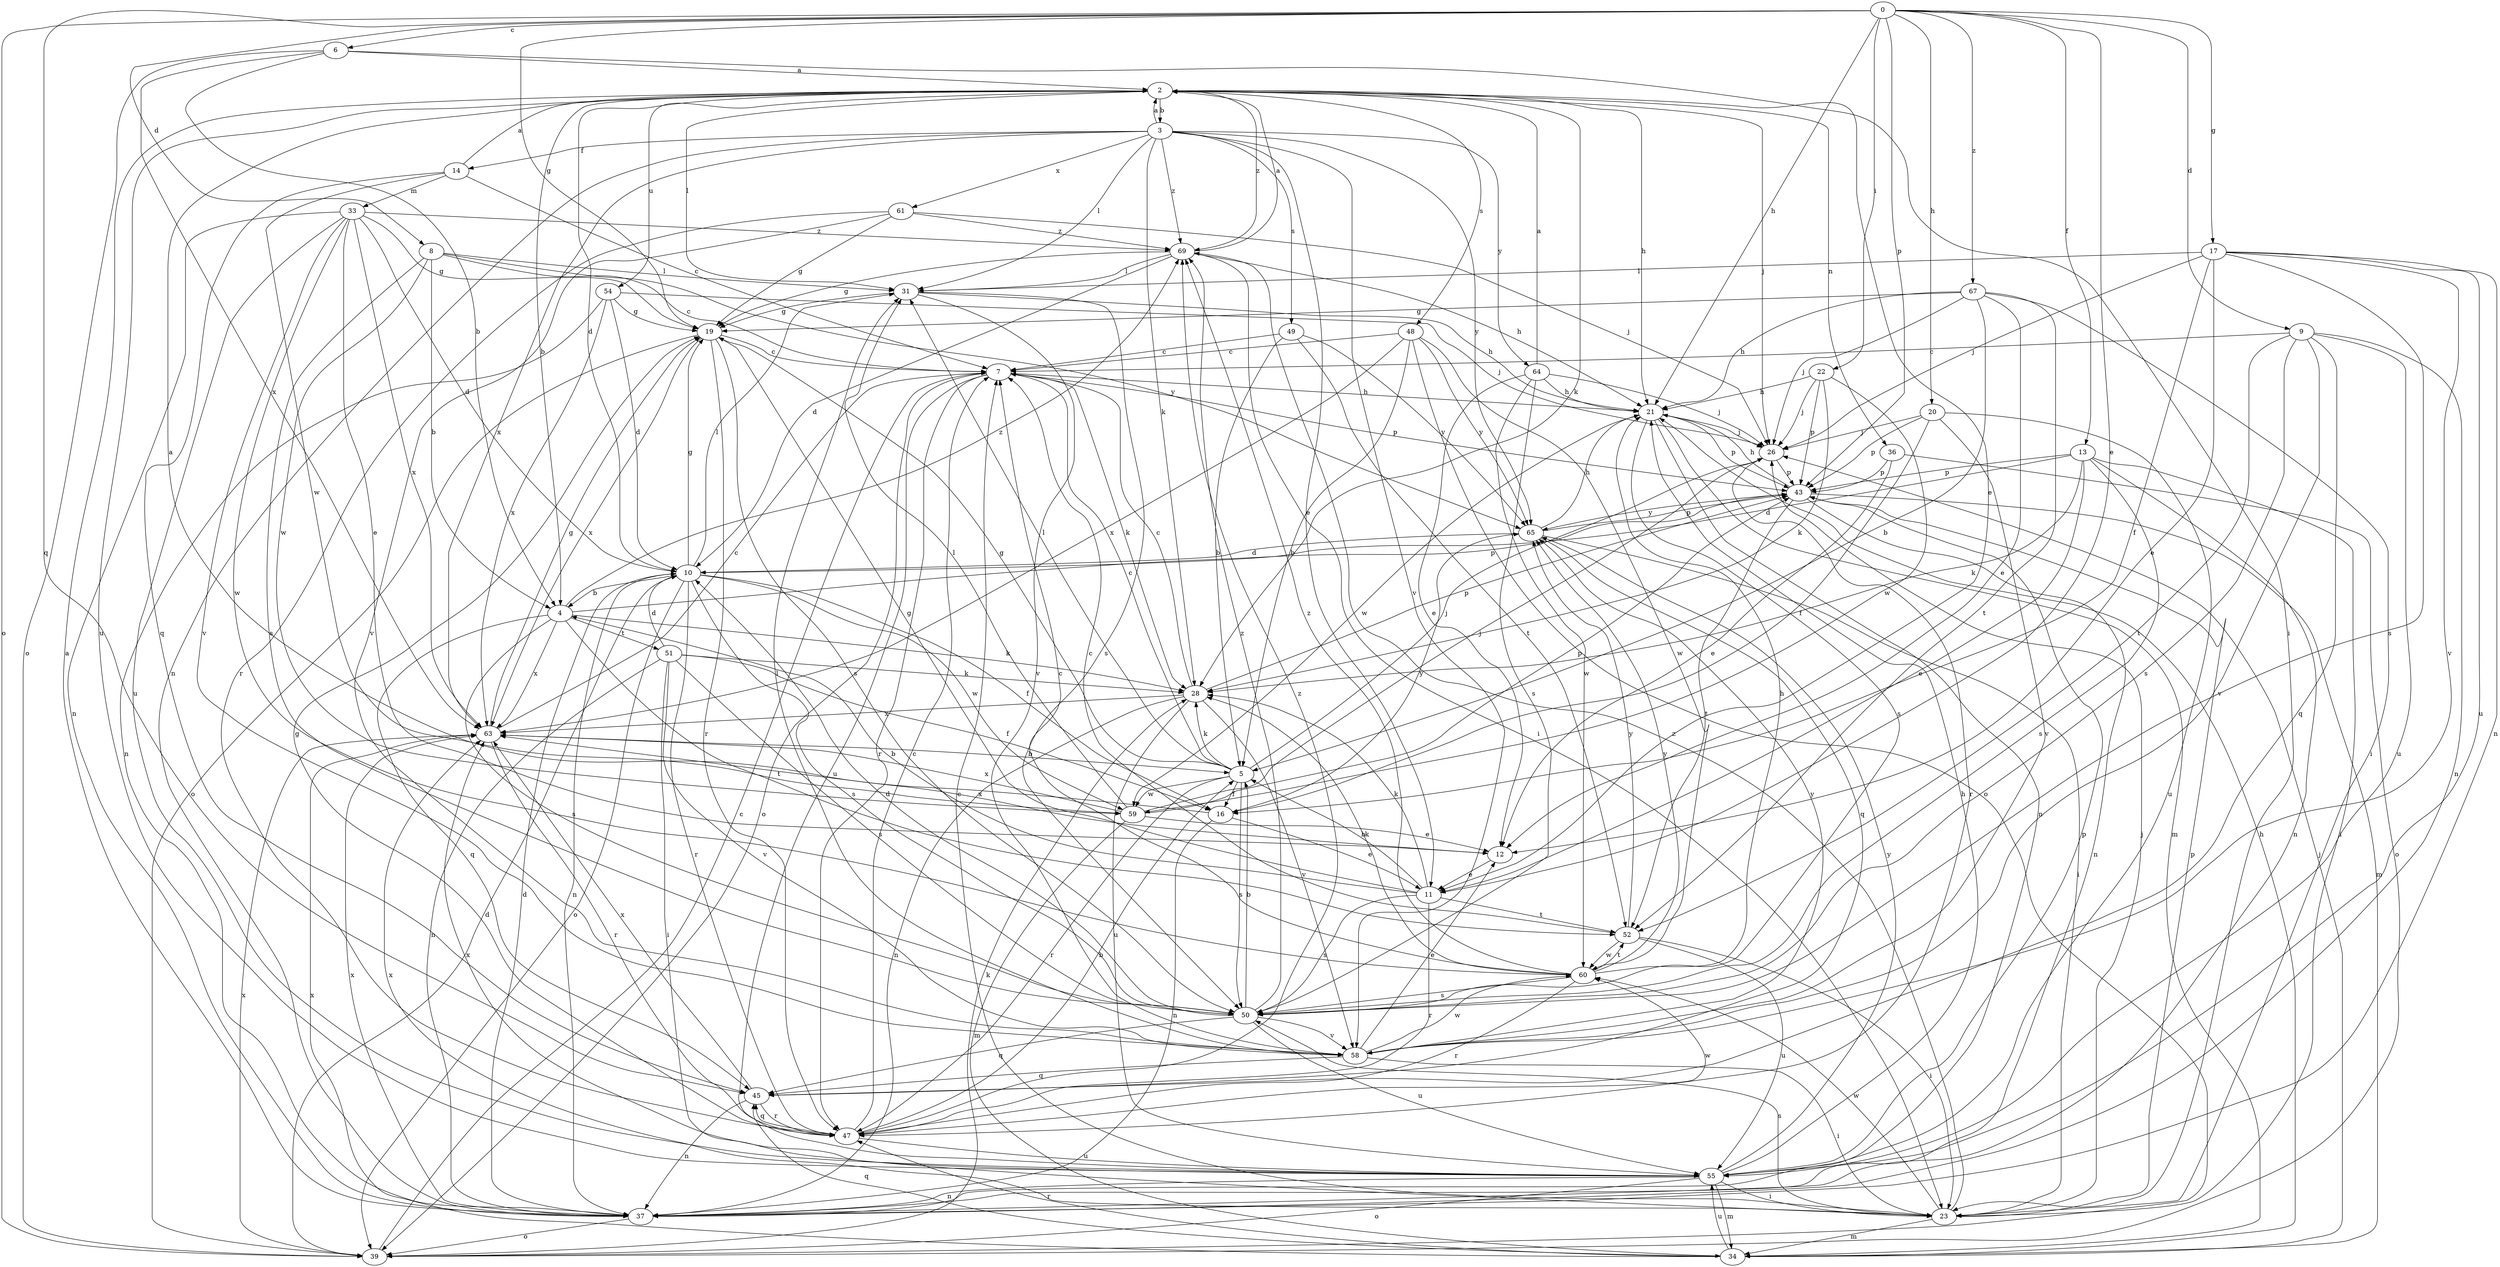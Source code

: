 strict digraph  {
0;
2;
3;
4;
5;
6;
7;
8;
9;
10;
11;
12;
13;
14;
16;
17;
19;
20;
21;
22;
23;
26;
28;
31;
33;
34;
36;
37;
39;
43;
45;
47;
48;
49;
50;
51;
52;
54;
55;
58;
59;
60;
61;
63;
64;
65;
67;
69;
0 -> 6  [label=c];
0 -> 8  [label=d];
0 -> 9  [label=d];
0 -> 11  [label=e];
0 -> 13  [label=f];
0 -> 17  [label=g];
0 -> 19  [label=g];
0 -> 20  [label=h];
0 -> 21  [label=h];
0 -> 22  [label=i];
0 -> 39  [label=o];
0 -> 43  [label=p];
0 -> 45  [label=q];
0 -> 67  [label=z];
2 -> 3  [label=b];
2 -> 4  [label=b];
2 -> 10  [label=d];
2 -> 11  [label=e];
2 -> 21  [label=h];
2 -> 26  [label=j];
2 -> 28  [label=k];
2 -> 31  [label=l];
2 -> 36  [label=n];
2 -> 48  [label=s];
2 -> 54  [label=u];
2 -> 55  [label=u];
2 -> 69  [label=z];
3 -> 2  [label=a];
3 -> 11  [label=e];
3 -> 14  [label=f];
3 -> 28  [label=k];
3 -> 31  [label=l];
3 -> 37  [label=n];
3 -> 49  [label=s];
3 -> 58  [label=v];
3 -> 61  [label=x];
3 -> 63  [label=x];
3 -> 64  [label=y];
3 -> 65  [label=y];
3 -> 69  [label=z];
4 -> 28  [label=k];
4 -> 43  [label=p];
4 -> 45  [label=q];
4 -> 50  [label=s];
4 -> 51  [label=t];
4 -> 52  [label=t];
4 -> 63  [label=x];
4 -> 69  [label=z];
5 -> 7  [label=c];
5 -> 16  [label=f];
5 -> 19  [label=g];
5 -> 26  [label=j];
5 -> 28  [label=k];
5 -> 31  [label=l];
5 -> 47  [label=r];
5 -> 50  [label=s];
5 -> 59  [label=w];
6 -> 2  [label=a];
6 -> 4  [label=b];
6 -> 23  [label=i];
6 -> 39  [label=o];
6 -> 63  [label=x];
7 -> 21  [label=h];
7 -> 28  [label=k];
7 -> 39  [label=o];
7 -> 43  [label=p];
7 -> 47  [label=r];
7 -> 55  [label=u];
8 -> 4  [label=b];
8 -> 7  [label=c];
8 -> 31  [label=l];
8 -> 50  [label=s];
8 -> 59  [label=w];
8 -> 65  [label=y];
9 -> 7  [label=c];
9 -> 37  [label=n];
9 -> 45  [label=q];
9 -> 50  [label=s];
9 -> 52  [label=t];
9 -> 55  [label=u];
9 -> 58  [label=v];
10 -> 4  [label=b];
10 -> 16  [label=f];
10 -> 19  [label=g];
10 -> 31  [label=l];
10 -> 37  [label=n];
10 -> 39  [label=o];
10 -> 47  [label=r];
10 -> 50  [label=s];
10 -> 59  [label=w];
11 -> 4  [label=b];
11 -> 5  [label=b];
11 -> 19  [label=g];
11 -> 28  [label=k];
11 -> 47  [label=r];
11 -> 50  [label=s];
11 -> 52  [label=t];
12 -> 11  [label=e];
12 -> 63  [label=x];
13 -> 10  [label=d];
13 -> 11  [label=e];
13 -> 23  [label=i];
13 -> 28  [label=k];
13 -> 37  [label=n];
13 -> 43  [label=p];
13 -> 50  [label=s];
14 -> 2  [label=a];
14 -> 7  [label=c];
14 -> 33  [label=m];
14 -> 45  [label=q];
14 -> 59  [label=w];
16 -> 2  [label=a];
16 -> 11  [label=e];
16 -> 37  [label=n];
16 -> 65  [label=y];
17 -> 12  [label=e];
17 -> 16  [label=f];
17 -> 26  [label=j];
17 -> 31  [label=l];
17 -> 37  [label=n];
17 -> 50  [label=s];
17 -> 55  [label=u];
17 -> 58  [label=v];
19 -> 7  [label=c];
19 -> 39  [label=o];
19 -> 47  [label=r];
19 -> 50  [label=s];
19 -> 63  [label=x];
20 -> 16  [label=f];
20 -> 26  [label=j];
20 -> 43  [label=p];
20 -> 55  [label=u];
20 -> 58  [label=v];
21 -> 26  [label=j];
21 -> 34  [label=m];
21 -> 37  [label=n];
21 -> 43  [label=p];
21 -> 50  [label=s];
21 -> 59  [label=w];
22 -> 21  [label=h];
22 -> 26  [label=j];
22 -> 28  [label=k];
22 -> 43  [label=p];
22 -> 59  [label=w];
23 -> 7  [label=c];
23 -> 26  [label=j];
23 -> 34  [label=m];
23 -> 43  [label=p];
23 -> 50  [label=s];
23 -> 60  [label=w];
23 -> 63  [label=x];
23 -> 69  [label=z];
26 -> 43  [label=p];
26 -> 47  [label=r];
28 -> 7  [label=c];
28 -> 37  [label=n];
28 -> 43  [label=p];
28 -> 55  [label=u];
28 -> 58  [label=v];
28 -> 63  [label=x];
31 -> 19  [label=g];
31 -> 21  [label=h];
31 -> 50  [label=s];
31 -> 58  [label=v];
33 -> 10  [label=d];
33 -> 12  [label=e];
33 -> 19  [label=g];
33 -> 37  [label=n];
33 -> 55  [label=u];
33 -> 58  [label=v];
33 -> 60  [label=w];
33 -> 63  [label=x];
33 -> 69  [label=z];
34 -> 21  [label=h];
34 -> 26  [label=j];
34 -> 45  [label=q];
34 -> 47  [label=r];
34 -> 55  [label=u];
34 -> 63  [label=x];
36 -> 12  [label=e];
36 -> 39  [label=o];
36 -> 43  [label=p];
37 -> 2  [label=a];
37 -> 10  [label=d];
37 -> 39  [label=o];
37 -> 63  [label=x];
39 -> 7  [label=c];
39 -> 10  [label=d];
39 -> 28  [label=k];
39 -> 63  [label=x];
43 -> 21  [label=h];
43 -> 34  [label=m];
43 -> 37  [label=n];
43 -> 52  [label=t];
43 -> 65  [label=y];
45 -> 37  [label=n];
45 -> 47  [label=r];
45 -> 63  [label=x];
47 -> 5  [label=b];
47 -> 7  [label=c];
47 -> 19  [label=g];
47 -> 45  [label=q];
47 -> 55  [label=u];
47 -> 60  [label=w];
47 -> 69  [label=z];
48 -> 5  [label=b];
48 -> 7  [label=c];
48 -> 39  [label=o];
48 -> 60  [label=w];
48 -> 63  [label=x];
48 -> 65  [label=y];
49 -> 5  [label=b];
49 -> 7  [label=c];
49 -> 52  [label=t];
49 -> 65  [label=y];
50 -> 5  [label=b];
50 -> 10  [label=d];
50 -> 45  [label=q];
50 -> 55  [label=u];
50 -> 58  [label=v];
50 -> 69  [label=z];
51 -> 10  [label=d];
51 -> 16  [label=f];
51 -> 23  [label=i];
51 -> 28  [label=k];
51 -> 37  [label=n];
51 -> 50  [label=s];
51 -> 58  [label=v];
52 -> 7  [label=c];
52 -> 23  [label=i];
52 -> 55  [label=u];
52 -> 60  [label=w];
52 -> 65  [label=y];
54 -> 10  [label=d];
54 -> 19  [label=g];
54 -> 26  [label=j];
54 -> 37  [label=n];
54 -> 63  [label=x];
55 -> 21  [label=h];
55 -> 23  [label=i];
55 -> 34  [label=m];
55 -> 37  [label=n];
55 -> 39  [label=o];
55 -> 43  [label=p];
55 -> 63  [label=x];
55 -> 65  [label=y];
58 -> 12  [label=e];
58 -> 23  [label=i];
58 -> 31  [label=l];
58 -> 45  [label=q];
58 -> 60  [label=w];
58 -> 65  [label=y];
59 -> 12  [label=e];
59 -> 26  [label=j];
59 -> 31  [label=l];
59 -> 34  [label=m];
59 -> 43  [label=p];
59 -> 63  [label=x];
60 -> 7  [label=c];
60 -> 21  [label=h];
60 -> 28  [label=k];
60 -> 47  [label=r];
60 -> 50  [label=s];
60 -> 52  [label=t];
60 -> 65  [label=y];
60 -> 69  [label=z];
61 -> 19  [label=g];
61 -> 26  [label=j];
61 -> 47  [label=r];
61 -> 58  [label=v];
61 -> 69  [label=z];
63 -> 5  [label=b];
63 -> 7  [label=c];
63 -> 19  [label=g];
63 -> 47  [label=r];
64 -> 2  [label=a];
64 -> 12  [label=e];
64 -> 21  [label=h];
64 -> 26  [label=j];
64 -> 50  [label=s];
64 -> 60  [label=w];
65 -> 10  [label=d];
65 -> 21  [label=h];
65 -> 23  [label=i];
65 -> 43  [label=p];
65 -> 45  [label=q];
67 -> 5  [label=b];
67 -> 12  [label=e];
67 -> 19  [label=g];
67 -> 21  [label=h];
67 -> 23  [label=i];
67 -> 26  [label=j];
67 -> 52  [label=t];
69 -> 2  [label=a];
69 -> 10  [label=d];
69 -> 19  [label=g];
69 -> 21  [label=h];
69 -> 23  [label=i];
69 -> 31  [label=l];
}
